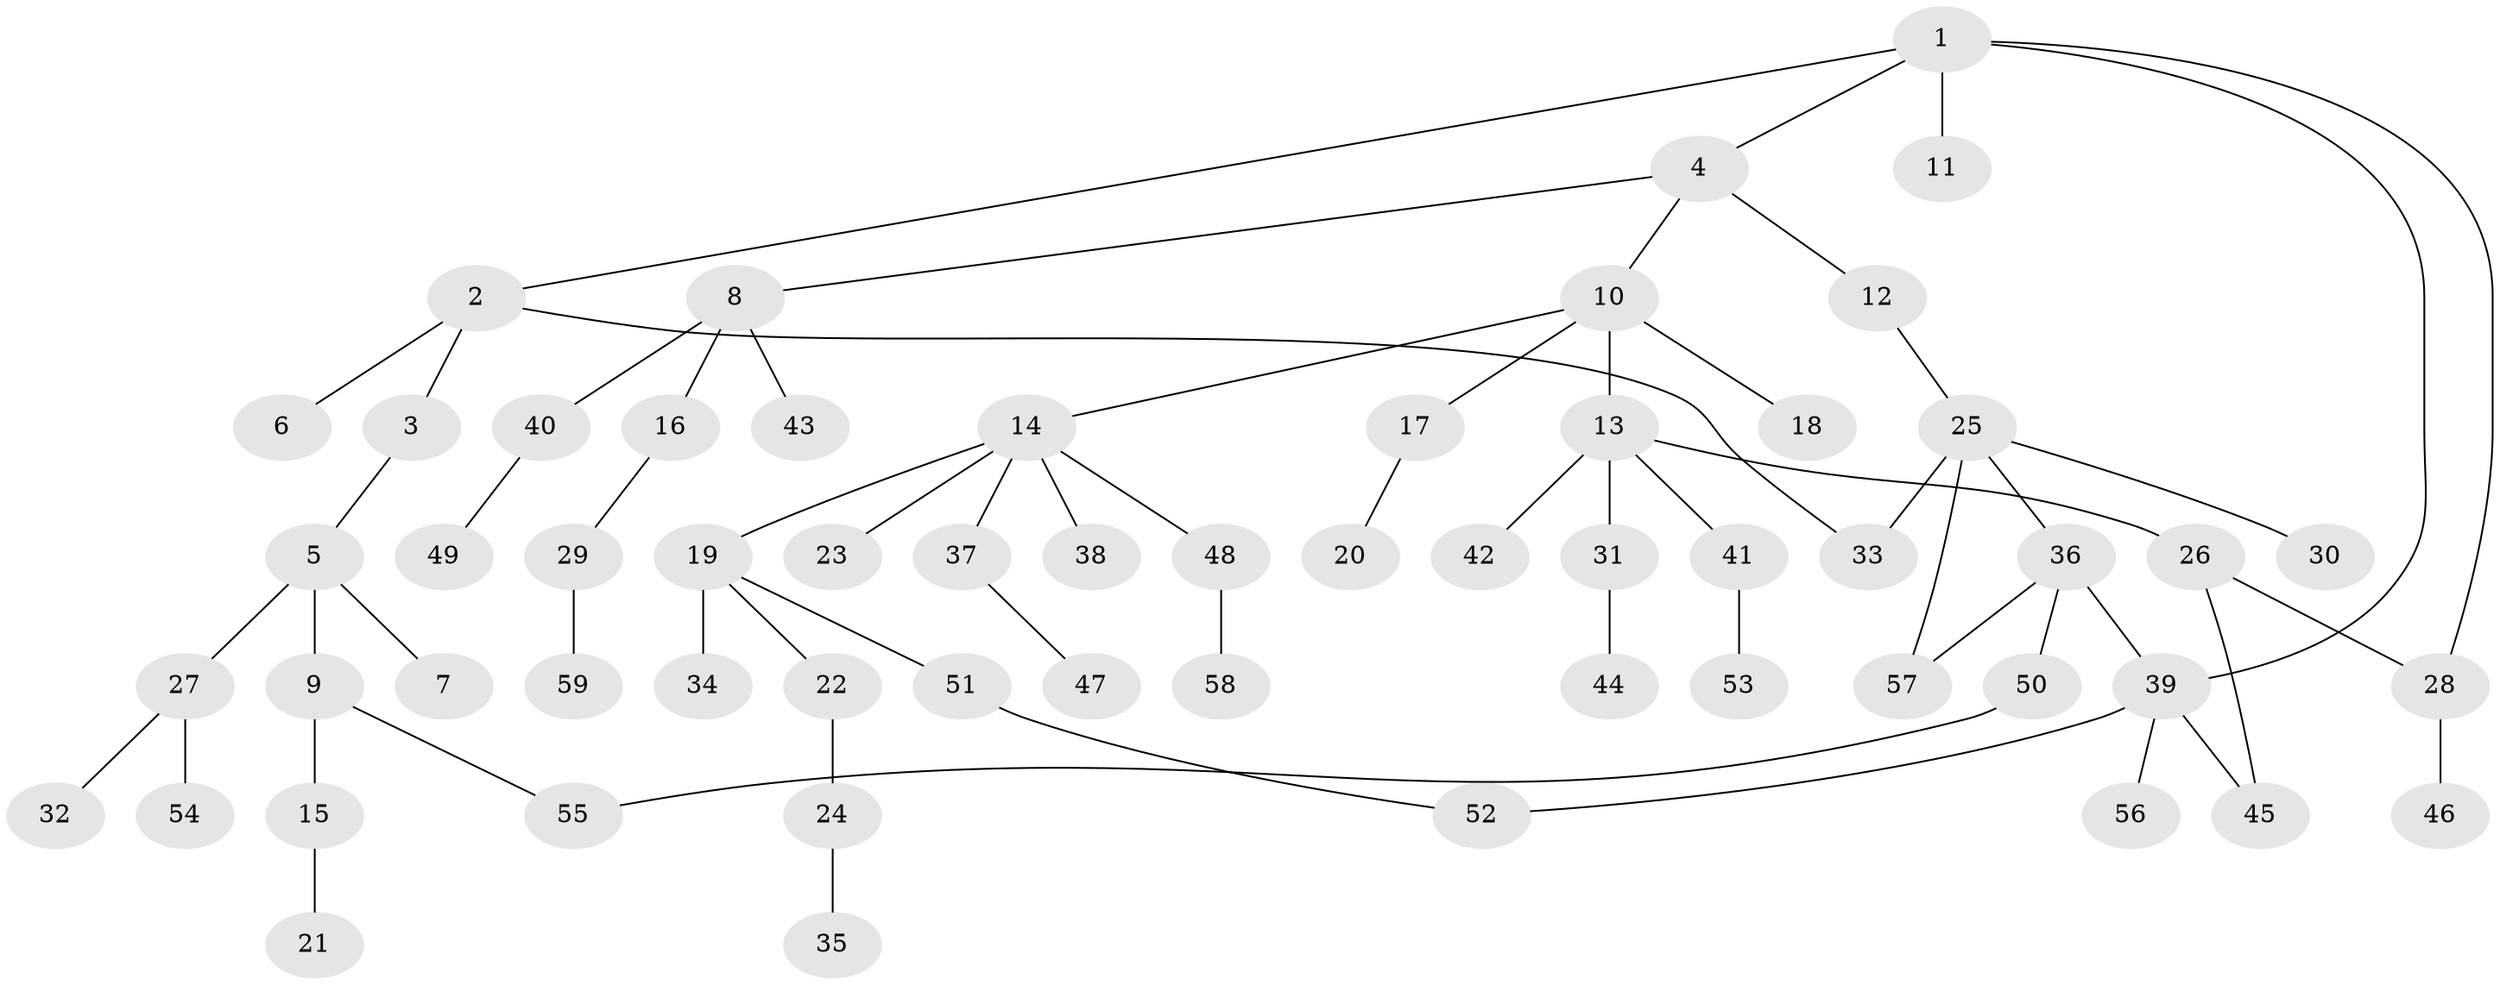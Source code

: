 // coarse degree distribution, {6: 0.05555555555555555, 1: 0.3333333333333333, 3: 0.2777777777777778, 2: 0.2222222222222222, 5: 0.05555555555555555, 4: 0.05555555555555555}
// Generated by graph-tools (version 1.1) at 2025/36/03/04/25 23:36:06]
// undirected, 59 vertices, 65 edges
graph export_dot {
  node [color=gray90,style=filled];
  1;
  2;
  3;
  4;
  5;
  6;
  7;
  8;
  9;
  10;
  11;
  12;
  13;
  14;
  15;
  16;
  17;
  18;
  19;
  20;
  21;
  22;
  23;
  24;
  25;
  26;
  27;
  28;
  29;
  30;
  31;
  32;
  33;
  34;
  35;
  36;
  37;
  38;
  39;
  40;
  41;
  42;
  43;
  44;
  45;
  46;
  47;
  48;
  49;
  50;
  51;
  52;
  53;
  54;
  55;
  56;
  57;
  58;
  59;
  1 -- 2;
  1 -- 4;
  1 -- 11;
  1 -- 28;
  1 -- 39;
  2 -- 3;
  2 -- 6;
  2 -- 33;
  3 -- 5;
  4 -- 8;
  4 -- 10;
  4 -- 12;
  5 -- 7;
  5 -- 9;
  5 -- 27;
  8 -- 16;
  8 -- 40;
  8 -- 43;
  9 -- 15;
  9 -- 55;
  10 -- 13;
  10 -- 14;
  10 -- 17;
  10 -- 18;
  12 -- 25;
  13 -- 26;
  13 -- 31;
  13 -- 41;
  13 -- 42;
  14 -- 19;
  14 -- 23;
  14 -- 37;
  14 -- 38;
  14 -- 48;
  15 -- 21;
  16 -- 29;
  17 -- 20;
  19 -- 22;
  19 -- 34;
  19 -- 51;
  22 -- 24;
  24 -- 35;
  25 -- 30;
  25 -- 33;
  25 -- 36;
  25 -- 57;
  26 -- 28;
  26 -- 45;
  27 -- 32;
  27 -- 54;
  28 -- 46;
  29 -- 59;
  31 -- 44;
  36 -- 39;
  36 -- 50;
  36 -- 57;
  37 -- 47;
  39 -- 45;
  39 -- 52;
  39 -- 56;
  40 -- 49;
  41 -- 53;
  48 -- 58;
  50 -- 55;
  51 -- 52;
}
